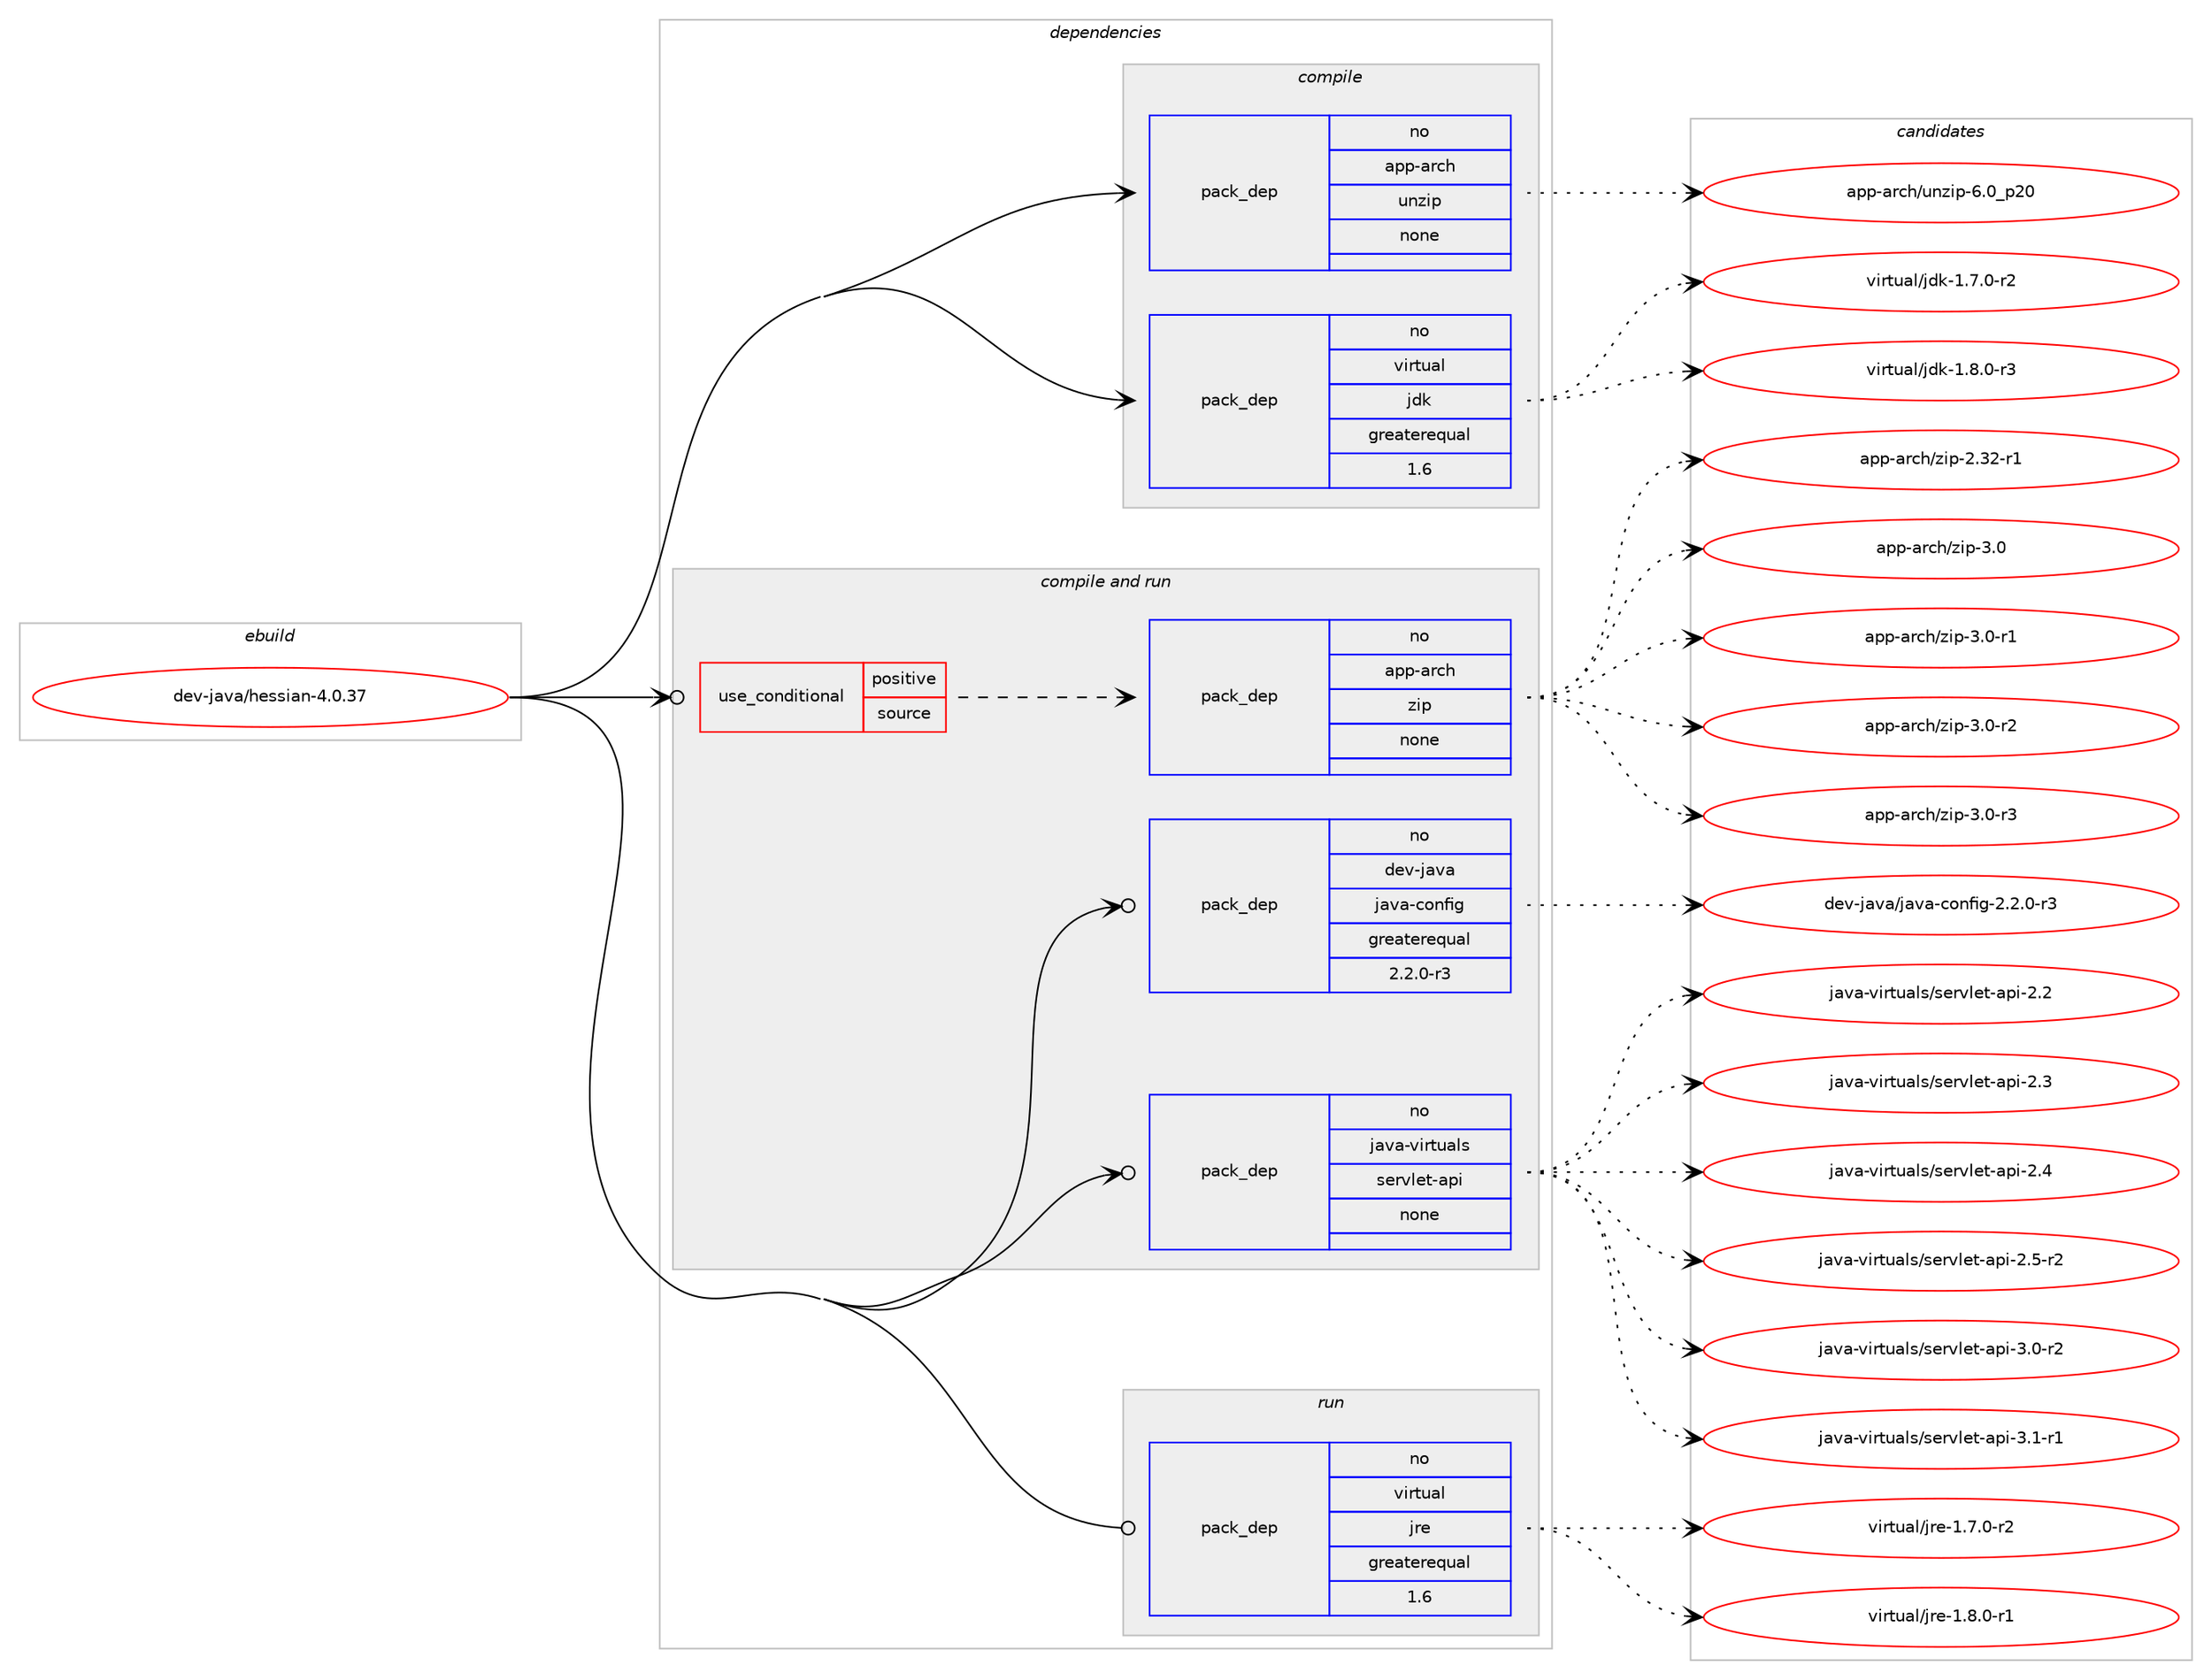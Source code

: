 digraph prolog {

# *************
# Graph options
# *************

newrank=true;
concentrate=true;
compound=true;
graph [rankdir=LR,fontname=Helvetica,fontsize=10,ranksep=1.5];#, ranksep=2.5, nodesep=0.2];
edge  [arrowhead=vee];
node  [fontname=Helvetica,fontsize=10];

# **********
# The ebuild
# **********

subgraph cluster_leftcol {
color=gray;
rank=same;
label=<<i>ebuild</i>>;
id [label="dev-java/hessian-4.0.37", color=red, width=4, href="../dev-java/hessian-4.0.37.svg"];
}

# ****************
# The dependencies
# ****************

subgraph cluster_midcol {
color=gray;
label=<<i>dependencies</i>>;
subgraph cluster_compile {
fillcolor="#eeeeee";
style=filled;
label=<<i>compile</i>>;
subgraph pack75641 {
dependency100624 [label=<<TABLE BORDER="0" CELLBORDER="1" CELLSPACING="0" CELLPADDING="4" WIDTH="220"><TR><TD ROWSPAN="6" CELLPADDING="30">pack_dep</TD></TR><TR><TD WIDTH="110">no</TD></TR><TR><TD>app-arch</TD></TR><TR><TD>unzip</TD></TR><TR><TD>none</TD></TR><TR><TD></TD></TR></TABLE>>, shape=none, color=blue];
}
id:e -> dependency100624:w [weight=20,style="solid",arrowhead="vee"];
subgraph pack75642 {
dependency100625 [label=<<TABLE BORDER="0" CELLBORDER="1" CELLSPACING="0" CELLPADDING="4" WIDTH="220"><TR><TD ROWSPAN="6" CELLPADDING="30">pack_dep</TD></TR><TR><TD WIDTH="110">no</TD></TR><TR><TD>virtual</TD></TR><TR><TD>jdk</TD></TR><TR><TD>greaterequal</TD></TR><TR><TD>1.6</TD></TR></TABLE>>, shape=none, color=blue];
}
id:e -> dependency100625:w [weight=20,style="solid",arrowhead="vee"];
}
subgraph cluster_compileandrun {
fillcolor="#eeeeee";
style=filled;
label=<<i>compile and run</i>>;
subgraph cond21964 {
dependency100626 [label=<<TABLE BORDER="0" CELLBORDER="1" CELLSPACING="0" CELLPADDING="4"><TR><TD ROWSPAN="3" CELLPADDING="10">use_conditional</TD></TR><TR><TD>positive</TD></TR><TR><TD>source</TD></TR></TABLE>>, shape=none, color=red];
subgraph pack75643 {
dependency100627 [label=<<TABLE BORDER="0" CELLBORDER="1" CELLSPACING="0" CELLPADDING="4" WIDTH="220"><TR><TD ROWSPAN="6" CELLPADDING="30">pack_dep</TD></TR><TR><TD WIDTH="110">no</TD></TR><TR><TD>app-arch</TD></TR><TR><TD>zip</TD></TR><TR><TD>none</TD></TR><TR><TD></TD></TR></TABLE>>, shape=none, color=blue];
}
dependency100626:e -> dependency100627:w [weight=20,style="dashed",arrowhead="vee"];
}
id:e -> dependency100626:w [weight=20,style="solid",arrowhead="odotvee"];
subgraph pack75644 {
dependency100628 [label=<<TABLE BORDER="0" CELLBORDER="1" CELLSPACING="0" CELLPADDING="4" WIDTH="220"><TR><TD ROWSPAN="6" CELLPADDING="30">pack_dep</TD></TR><TR><TD WIDTH="110">no</TD></TR><TR><TD>dev-java</TD></TR><TR><TD>java-config</TD></TR><TR><TD>greaterequal</TD></TR><TR><TD>2.2.0-r3</TD></TR></TABLE>>, shape=none, color=blue];
}
id:e -> dependency100628:w [weight=20,style="solid",arrowhead="odotvee"];
subgraph pack75645 {
dependency100629 [label=<<TABLE BORDER="0" CELLBORDER="1" CELLSPACING="0" CELLPADDING="4" WIDTH="220"><TR><TD ROWSPAN="6" CELLPADDING="30">pack_dep</TD></TR><TR><TD WIDTH="110">no</TD></TR><TR><TD>java-virtuals</TD></TR><TR><TD>servlet-api</TD></TR><TR><TD>none</TD></TR><TR><TD></TD></TR></TABLE>>, shape=none, color=blue];
}
id:e -> dependency100629:w [weight=20,style="solid",arrowhead="odotvee"];
}
subgraph cluster_run {
fillcolor="#eeeeee";
style=filled;
label=<<i>run</i>>;
subgraph pack75646 {
dependency100630 [label=<<TABLE BORDER="0" CELLBORDER="1" CELLSPACING="0" CELLPADDING="4" WIDTH="220"><TR><TD ROWSPAN="6" CELLPADDING="30">pack_dep</TD></TR><TR><TD WIDTH="110">no</TD></TR><TR><TD>virtual</TD></TR><TR><TD>jre</TD></TR><TR><TD>greaterequal</TD></TR><TR><TD>1.6</TD></TR></TABLE>>, shape=none, color=blue];
}
id:e -> dependency100630:w [weight=20,style="solid",arrowhead="odot"];
}
}

# **************
# The candidates
# **************

subgraph cluster_choices {
rank=same;
color=gray;
label=<<i>candidates</i>>;

subgraph choice75641 {
color=black;
nodesep=1;
choice971121124597114991044711711012210511245544648951125048 [label="app-arch/unzip-6.0_p20", color=red, width=4,href="../app-arch/unzip-6.0_p20.svg"];
dependency100624:e -> choice971121124597114991044711711012210511245544648951125048:w [style=dotted,weight="100"];
}
subgraph choice75642 {
color=black;
nodesep=1;
choice11810511411611797108471061001074549465546484511450 [label="virtual/jdk-1.7.0-r2", color=red, width=4,href="../virtual/jdk-1.7.0-r2.svg"];
choice11810511411611797108471061001074549465646484511451 [label="virtual/jdk-1.8.0-r3", color=red, width=4,href="../virtual/jdk-1.8.0-r3.svg"];
dependency100625:e -> choice11810511411611797108471061001074549465546484511450:w [style=dotted,weight="100"];
dependency100625:e -> choice11810511411611797108471061001074549465646484511451:w [style=dotted,weight="100"];
}
subgraph choice75643 {
color=black;
nodesep=1;
choice971121124597114991044712210511245504651504511449 [label="app-arch/zip-2.32-r1", color=red, width=4,href="../app-arch/zip-2.32-r1.svg"];
choice971121124597114991044712210511245514648 [label="app-arch/zip-3.0", color=red, width=4,href="../app-arch/zip-3.0.svg"];
choice9711211245971149910447122105112455146484511449 [label="app-arch/zip-3.0-r1", color=red, width=4,href="../app-arch/zip-3.0-r1.svg"];
choice9711211245971149910447122105112455146484511450 [label="app-arch/zip-3.0-r2", color=red, width=4,href="../app-arch/zip-3.0-r2.svg"];
choice9711211245971149910447122105112455146484511451 [label="app-arch/zip-3.0-r3", color=red, width=4,href="../app-arch/zip-3.0-r3.svg"];
dependency100627:e -> choice971121124597114991044712210511245504651504511449:w [style=dotted,weight="100"];
dependency100627:e -> choice971121124597114991044712210511245514648:w [style=dotted,weight="100"];
dependency100627:e -> choice9711211245971149910447122105112455146484511449:w [style=dotted,weight="100"];
dependency100627:e -> choice9711211245971149910447122105112455146484511450:w [style=dotted,weight="100"];
dependency100627:e -> choice9711211245971149910447122105112455146484511451:w [style=dotted,weight="100"];
}
subgraph choice75644 {
color=black;
nodesep=1;
choice10010111845106971189747106971189745991111101021051034550465046484511451 [label="dev-java/java-config-2.2.0-r3", color=red, width=4,href="../dev-java/java-config-2.2.0-r3.svg"];
dependency100628:e -> choice10010111845106971189747106971189745991111101021051034550465046484511451:w [style=dotted,weight="100"];
}
subgraph choice75645 {
color=black;
nodesep=1;
choice1069711897451181051141161179710811547115101114118108101116459711210545504650 [label="java-virtuals/servlet-api-2.2", color=red, width=4,href="../java-virtuals/servlet-api-2.2.svg"];
choice1069711897451181051141161179710811547115101114118108101116459711210545504651 [label="java-virtuals/servlet-api-2.3", color=red, width=4,href="../java-virtuals/servlet-api-2.3.svg"];
choice1069711897451181051141161179710811547115101114118108101116459711210545504652 [label="java-virtuals/servlet-api-2.4", color=red, width=4,href="../java-virtuals/servlet-api-2.4.svg"];
choice10697118974511810511411611797108115471151011141181081011164597112105455046534511450 [label="java-virtuals/servlet-api-2.5-r2", color=red, width=4,href="../java-virtuals/servlet-api-2.5-r2.svg"];
choice10697118974511810511411611797108115471151011141181081011164597112105455146484511450 [label="java-virtuals/servlet-api-3.0-r2", color=red, width=4,href="../java-virtuals/servlet-api-3.0-r2.svg"];
choice10697118974511810511411611797108115471151011141181081011164597112105455146494511449 [label="java-virtuals/servlet-api-3.1-r1", color=red, width=4,href="../java-virtuals/servlet-api-3.1-r1.svg"];
dependency100629:e -> choice1069711897451181051141161179710811547115101114118108101116459711210545504650:w [style=dotted,weight="100"];
dependency100629:e -> choice1069711897451181051141161179710811547115101114118108101116459711210545504651:w [style=dotted,weight="100"];
dependency100629:e -> choice1069711897451181051141161179710811547115101114118108101116459711210545504652:w [style=dotted,weight="100"];
dependency100629:e -> choice10697118974511810511411611797108115471151011141181081011164597112105455046534511450:w [style=dotted,weight="100"];
dependency100629:e -> choice10697118974511810511411611797108115471151011141181081011164597112105455146484511450:w [style=dotted,weight="100"];
dependency100629:e -> choice10697118974511810511411611797108115471151011141181081011164597112105455146494511449:w [style=dotted,weight="100"];
}
subgraph choice75646 {
color=black;
nodesep=1;
choice11810511411611797108471061141014549465546484511450 [label="virtual/jre-1.7.0-r2", color=red, width=4,href="../virtual/jre-1.7.0-r2.svg"];
choice11810511411611797108471061141014549465646484511449 [label="virtual/jre-1.8.0-r1", color=red, width=4,href="../virtual/jre-1.8.0-r1.svg"];
dependency100630:e -> choice11810511411611797108471061141014549465546484511450:w [style=dotted,weight="100"];
dependency100630:e -> choice11810511411611797108471061141014549465646484511449:w [style=dotted,weight="100"];
}
}

}
